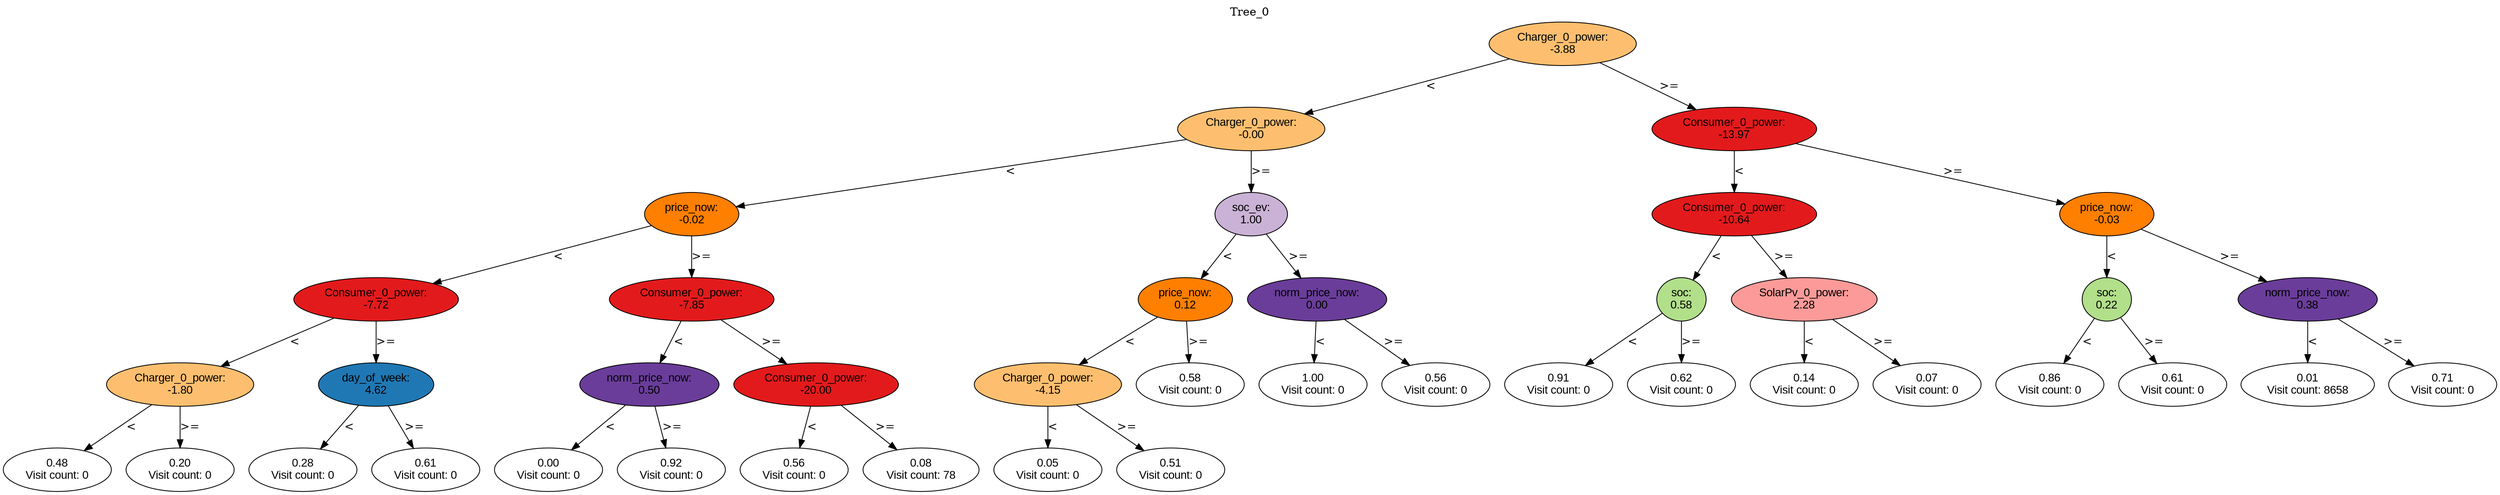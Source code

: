 digraph BST {
    node [fontname="Arial" style=filled colorscheme=paired12];
    0 [ label = "Charger_0_power:
-3.88" fillcolor=7];
    1 [ label = "Charger_0_power:
-0.00" fillcolor=7];
    2 [ label = "price_now:
-0.02" fillcolor=8];
    3 [ label = "Consumer_0_power:
-7.72" fillcolor=6];
    4 [ label = "Charger_0_power:
-1.80" fillcolor=7];
    5 [ label = "0.48
Visit count: 0" fillcolor=white];
    6 [ label = "0.20
Visit count: 0" fillcolor=white];
    7 [ label = "day_of_week:
4.62" fillcolor=2];
    8 [ label = "0.28
Visit count: 0" fillcolor=white];
    9 [ label = "0.61
Visit count: 0" fillcolor=white];
    10 [ label = "Consumer_0_power:
-7.85" fillcolor=6];
    11 [ label = "norm_price_now:
0.50" fillcolor=10];
    12 [ label = "0.00
Visit count: 0" fillcolor=white];
    13 [ label = "0.92
Visit count: 0" fillcolor=white];
    14 [ label = "Consumer_0_power:
-20.00" fillcolor=6];
    15 [ label = "0.56
Visit count: 0" fillcolor=white];
    16 [ label = "0.08
Visit count: 78" fillcolor=white];
    17 [ label = "soc_ev:
1.00" fillcolor=9];
    18 [ label = "price_now:
0.12" fillcolor=8];
    19 [ label = "Charger_0_power:
-4.15" fillcolor=7];
    20 [ label = "0.05
Visit count: 0" fillcolor=white];
    21 [ label = "0.51
Visit count: 0" fillcolor=white];
    22 [ label = "0.58
Visit count: 0" fillcolor=white];
    23 [ label = "norm_price_now:
0.00" fillcolor=10];
    24 [ label = "1.00
Visit count: 0" fillcolor=white];
    25 [ label = "0.56
Visit count: 0" fillcolor=white];
    26 [ label = "Consumer_0_power:
-13.97" fillcolor=6];
    27 [ label = "Consumer_0_power:
-10.64" fillcolor=6];
    28 [ label = "soc:
0.58" fillcolor=3];
    29 [ label = "0.91
Visit count: 0" fillcolor=white];
    30 [ label = "0.62
Visit count: 0" fillcolor=white];
    31 [ label = "SolarPv_0_power:
2.28" fillcolor=5];
    32 [ label = "0.14
Visit count: 0" fillcolor=white];
    33 [ label = "0.07
Visit count: 0" fillcolor=white];
    34 [ label = "price_now:
-0.03" fillcolor=8];
    35 [ label = "soc:
0.22" fillcolor=3];
    36 [ label = "0.86
Visit count: 0" fillcolor=white];
    37 [ label = "0.61
Visit count: 0" fillcolor=white];
    38 [ label = "norm_price_now:
0.38" fillcolor=10];
    39 [ label = "0.01
Visit count: 8658" fillcolor=white];
    40 [ label = "0.71
Visit count: 0" fillcolor=white];

    0  -> 1[ label = "<"];
    0  -> 26[ label = ">="];
    1  -> 2[ label = "<"];
    1  -> 17[ label = ">="];
    2  -> 3[ label = "<"];
    2  -> 10[ label = ">="];
    3  -> 4[ label = "<"];
    3  -> 7[ label = ">="];
    4  -> 5[ label = "<"];
    4  -> 6[ label = ">="];
    7  -> 8[ label = "<"];
    7  -> 9[ label = ">="];
    10  -> 11[ label = "<"];
    10  -> 14[ label = ">="];
    11  -> 12[ label = "<"];
    11  -> 13[ label = ">="];
    14  -> 15[ label = "<"];
    14  -> 16[ label = ">="];
    17  -> 18[ label = "<"];
    17  -> 23[ label = ">="];
    18  -> 19[ label = "<"];
    18  -> 22[ label = ">="];
    19  -> 20[ label = "<"];
    19  -> 21[ label = ">="];
    23  -> 24[ label = "<"];
    23  -> 25[ label = ">="];
    26  -> 27[ label = "<"];
    26  -> 34[ label = ">="];
    27  -> 28[ label = "<"];
    27  -> 31[ label = ">="];
    28  -> 29[ label = "<"];
    28  -> 30[ label = ">="];
    31  -> 32[ label = "<"];
    31  -> 33[ label = ">="];
    34  -> 35[ label = "<"];
    34  -> 38[ label = ">="];
    35  -> 36[ label = "<"];
    35  -> 37[ label = ">="];
    38  -> 39[ label = "<"];
    38  -> 40[ label = ">="];

    labelloc="t";
    label="Tree_0";
}